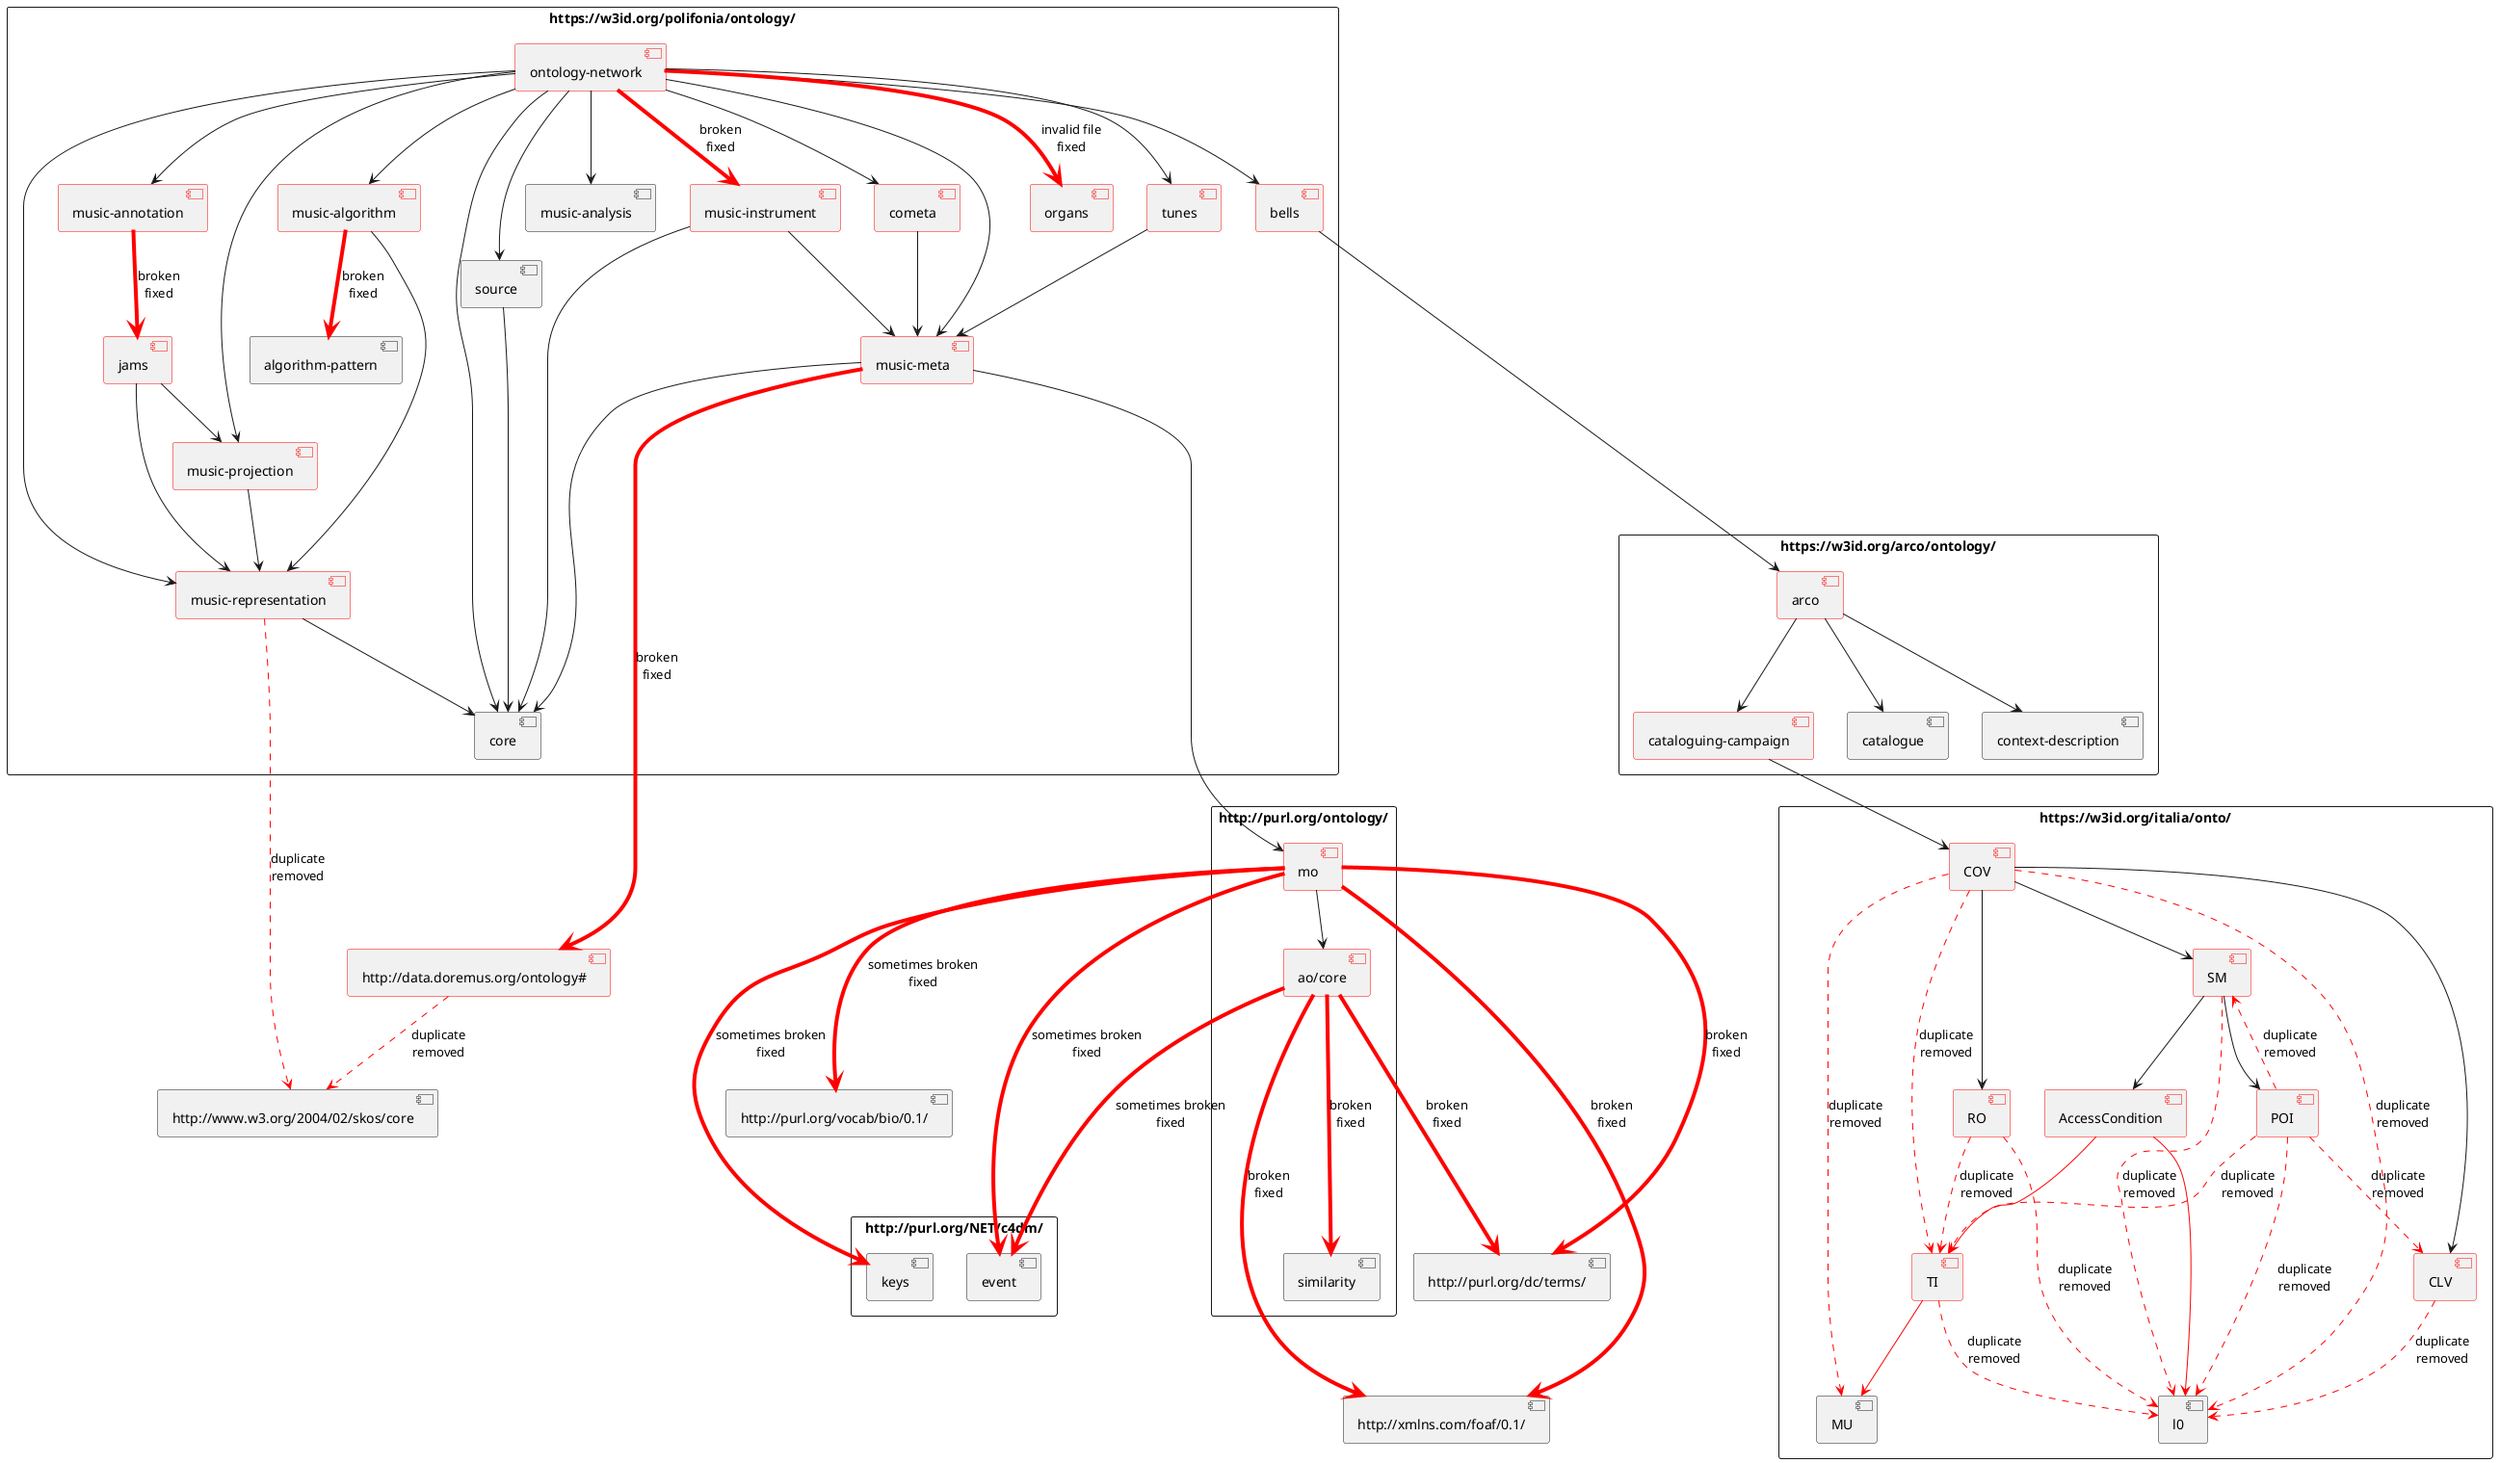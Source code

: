 @startuml owl-imports-graph

rectangle "https://w3id.org/polifonia/ontology/" {
    [ontology-network] as network #line:red
    [bells] #line:red
    [cometa] #line:red
    [core]
    [music-instrument] as instrument #line:red
    [music-algorithm] as algorithm #line:red
    [music-annotation] as annotation #line:red
    [music-analysis] as analysis
    [music-meta] as meta #line:red
    [music-projection] as projection #line:red
    [music-representation] as representation #line:red
    [organs] #line:red
    [source]
    [tunes] #line:red
    [jams] #line:red
    [algorithm-pattern] as pattern

    network --> bells
    network --> cometa
    network --> core
    network -[#red,thickness=4]-> instrument: broken\nfixed
    network --> algorithm
    network --> analysis
    network --> annotation
    network --> meta
    network --> projection
    network --> representation
    network -[#red,thickness=4]-> organs: invalid file\nfixed
    network --> source
    network --> tunes
    jams --> projection
    jams --> representation
    meta --> core
    representation --> core
    algorithm --> representation
    projection --> representation
    instrument --> meta
    instrument --> core
    tunes --> meta
    cometa --> meta
    source --> core

    annotation -[#red,thickness=4]-> jams: broken\nfixed
    algorithm -[#red,thickness=4]-> pattern: broken\nfixed
}

rectangle "http://purl.org/ontology/" {
    [mo] #line:red
    [ao/core] as ao_core #line:red
    [similarity] as musim

    mo --> ao_core
}

rectangle "https://w3id.org/arco/ontology/" {
    [arco] #line:red
    [cataloguing-campaign] as campaign #line:red
    [catalogue]
    [context-description] as description

    arco --> catalogue
    arco --> campaign
    arco --> description
}

rectangle "https://w3id.org/italia/onto/" {
    [AccessCondition] #line:red
    [CLV] #line:red
    [COV] #line:red
    [MU]
    [RO] #line:red
    [SM] #line:red
    [TI] #line:red
    [l0]
    [POI] #line:red

    AccessCondition -[#red]-> l0
    AccessCondition -[#red]-> TI
    TI -[#red,dashed]-> l0 : duplicate\nremoved
    TI -[#red]-> MU
    COV --> CLV
    COV -[#red,dashed]-> MU: duplicate\nremoved
    COV --> RO
    COV --> SM
    COV -[#red,dashed]-> TI: duplicate\nremoved
    COV -[#red,dashed]-> l0: duplicate\nremoved
    CLV -[#red,dashed]-> l0: duplicate\nremoved
    SM --> AccessCondition
    SM --> POI
    SM -[#red,dashed]-> l0: duplicate\nremoved
    POI -[#red,dashed]-> CLV: duplicate\nremoved
    POI -[#red,dashed]-> SM: duplicate\nremoved
    POI -[#red,dashed]-> l0: duplicate\nremoved
    POI -[#red,dashed]-> TI: duplicate\nremoved
    RO -[#red,dashed]-> l0: duplicate\nremoved
    RO -[#red,dashed]-> TI: duplicate\nremoved
}

rectangle "http://purl.org/NET/c4dm/" {
    [event]
    [keys]
}

[http://xmlns.com/foaf/0.1/] as foaf
[http://purl.org/dc/terms/] as terms
[http://data.doremus.org/ontology#] as doremus #line:red
[http://www.w3.org/2004/02/skos/core] as skos
[http://purl.org/vocab/bio/0.1/] as bio

meta -[#red,thickness=4]-----> doremus: broken\nfixed

ao_core -[#red,thickness=4]--> musim: broken\nfixed
ao_core -[#red,thickness=4]--> terms: broken\nfixed
mo -[#red,thickness=4]--> terms: broken\nfixed
mo -[#red,thickness=4]--> foaf: broken\nfixed
ao_core -[#red,thickness=4]---> foaf: broken\nfixed

meta -----> mo
bells ----> arco
campaign --> COV

ao_core -[#red,thickness=4]--> event: sometimes broken\nfixed
mo -[#red,thickness=4]--> event: sometimes broken\nfixed
mo -[#red,thickness=4]--> keys: sometimes broken\nfixed
mo -[#red,thickness=4]--> bio: sometimes broken\nfixed

doremus -[#red,dashed]-> skos: duplicate\nremoved
representation -[#red,dashed]-> skos: duplicate\nremoved

@enduml